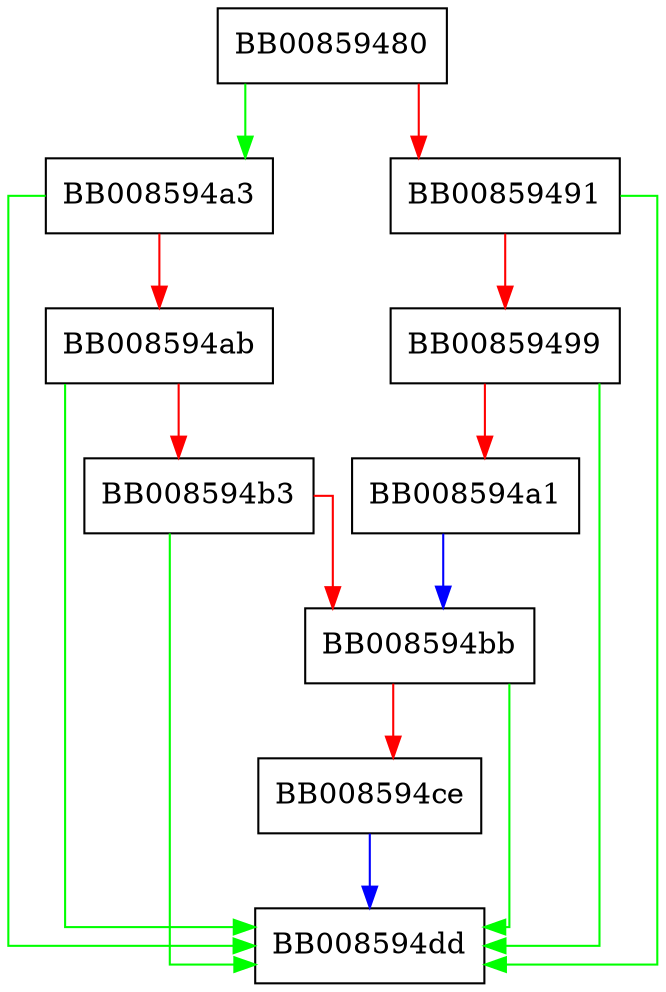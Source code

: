 digraph padlock_capability {
  node [shape="box"];
  graph [splines=ortho];
  BB00859480 -> BB008594a3 [color="green"];
  BB00859480 -> BB00859491 [color="red"];
  BB00859491 -> BB008594dd [color="green"];
  BB00859491 -> BB00859499 [color="red"];
  BB00859499 -> BB008594dd [color="green"];
  BB00859499 -> BB008594a1 [color="red"];
  BB008594a1 -> BB008594bb [color="blue"];
  BB008594a3 -> BB008594dd [color="green"];
  BB008594a3 -> BB008594ab [color="red"];
  BB008594ab -> BB008594dd [color="green"];
  BB008594ab -> BB008594b3 [color="red"];
  BB008594b3 -> BB008594dd [color="green"];
  BB008594b3 -> BB008594bb [color="red"];
  BB008594bb -> BB008594dd [color="green"];
  BB008594bb -> BB008594ce [color="red"];
  BB008594ce -> BB008594dd [color="blue"];
}
